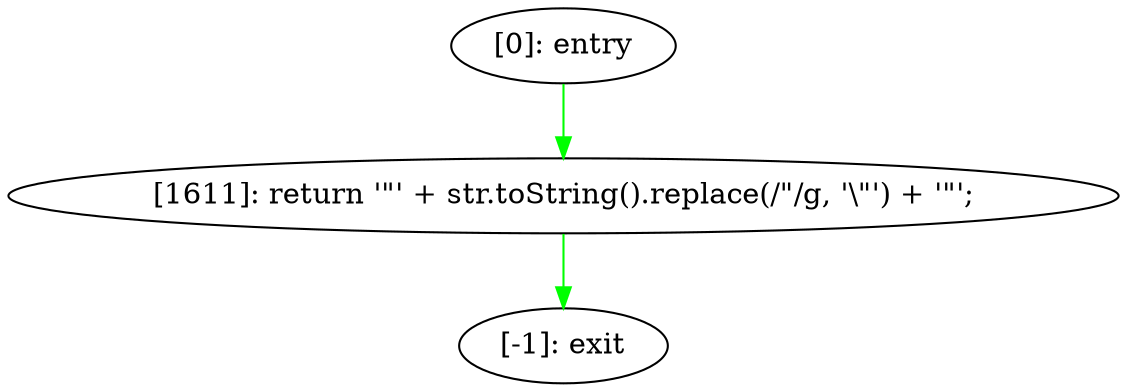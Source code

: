 digraph {
"0" [label="[-1]: exit"] 
"1" [label="[0]: entry"] 
"2" [label="[1611]: return '\"' + str.toString().replace(/\"/g, '\\\"') + '\"';\n"] 
"1" -> "2" [label="" color="green"] 
"2" -> "0" [label="" color="green"] 
}
